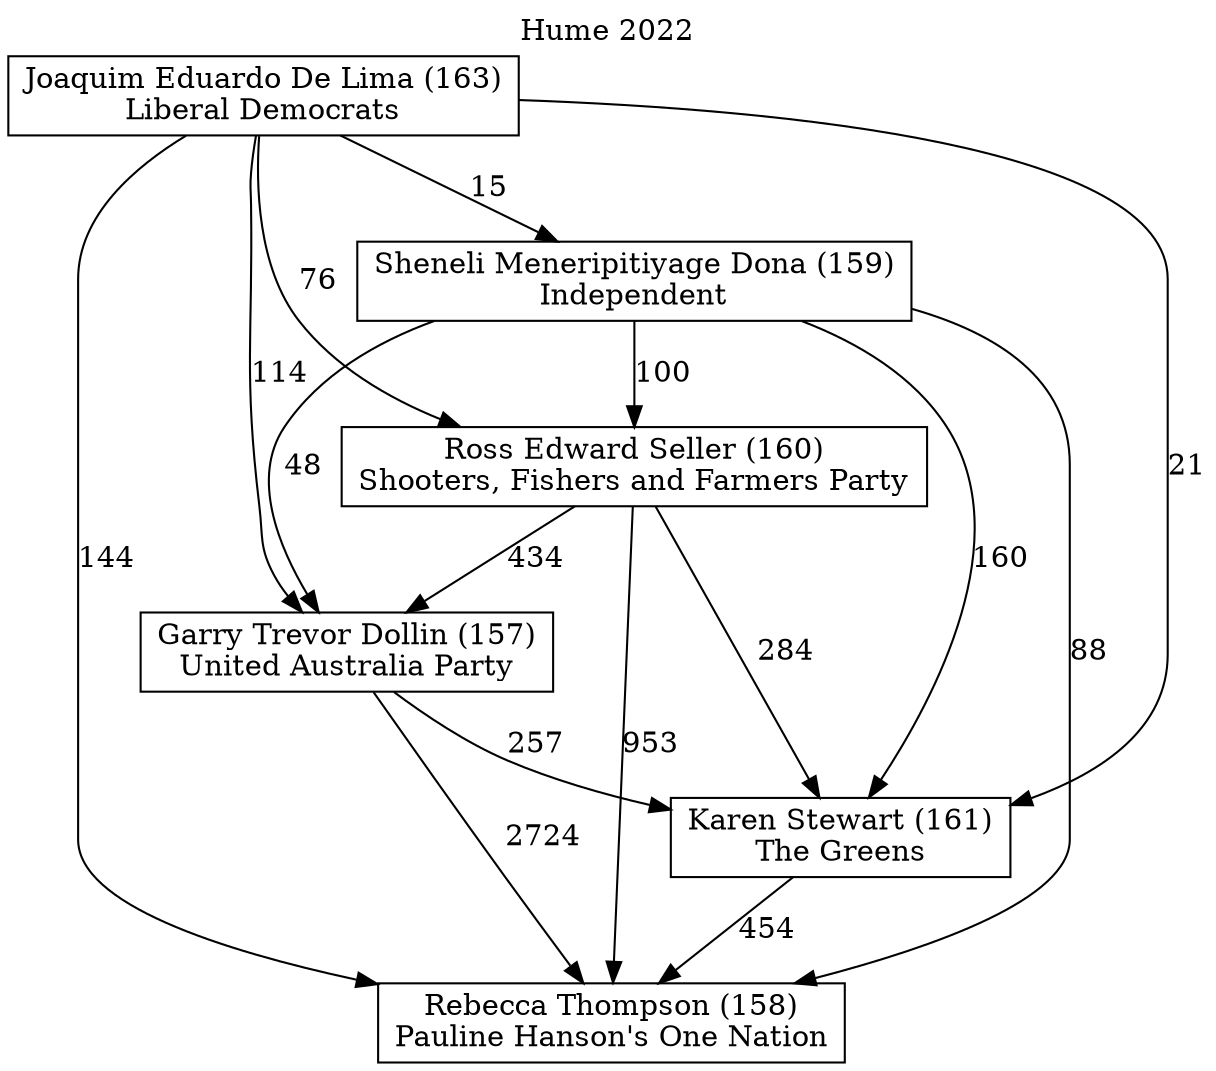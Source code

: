// House preference flow
digraph "Rebecca Thompson (158)_Hume_2022" {
	graph [label="Hume 2022" labelloc=t mclimit=10]
	node [shape=box]
	"Rebecca Thompson (158)" [label="Rebecca Thompson (158)
Pauline Hanson's One Nation"]
	"Karen Stewart (161)" [label="Karen Stewart (161)
The Greens"]
	"Garry Trevor Dollin (157)" [label="Garry Trevor Dollin (157)
United Australia Party"]
	"Ross Edward Seller (160)" [label="Ross Edward Seller (160)
Shooters, Fishers and Farmers Party"]
	"Sheneli Meneripitiyage Dona (159)" [label="Sheneli Meneripitiyage Dona (159)
Independent"]
	"Joaquim Eduardo De Lima (163)" [label="Joaquim Eduardo De Lima (163)
Liberal Democrats"]
	"Karen Stewart (161)" -> "Rebecca Thompson (158)" [label=454]
	"Garry Trevor Dollin (157)" -> "Karen Stewart (161)" [label=257]
	"Ross Edward Seller (160)" -> "Garry Trevor Dollin (157)" [label=434]
	"Sheneli Meneripitiyage Dona (159)" -> "Ross Edward Seller (160)" [label=100]
	"Joaquim Eduardo De Lima (163)" -> "Sheneli Meneripitiyage Dona (159)" [label=15]
	"Garry Trevor Dollin (157)" -> "Rebecca Thompson (158)" [label=2724]
	"Ross Edward Seller (160)" -> "Rebecca Thompson (158)" [label=953]
	"Sheneli Meneripitiyage Dona (159)" -> "Rebecca Thompson (158)" [label=88]
	"Joaquim Eduardo De Lima (163)" -> "Rebecca Thompson (158)" [label=144]
	"Joaquim Eduardo De Lima (163)" -> "Ross Edward Seller (160)" [label=76]
	"Sheneli Meneripitiyage Dona (159)" -> "Garry Trevor Dollin (157)" [label=48]
	"Joaquim Eduardo De Lima (163)" -> "Garry Trevor Dollin (157)" [label=114]
	"Ross Edward Seller (160)" -> "Karen Stewart (161)" [label=284]
	"Sheneli Meneripitiyage Dona (159)" -> "Karen Stewart (161)" [label=160]
	"Joaquim Eduardo De Lima (163)" -> "Karen Stewart (161)" [label=21]
}
